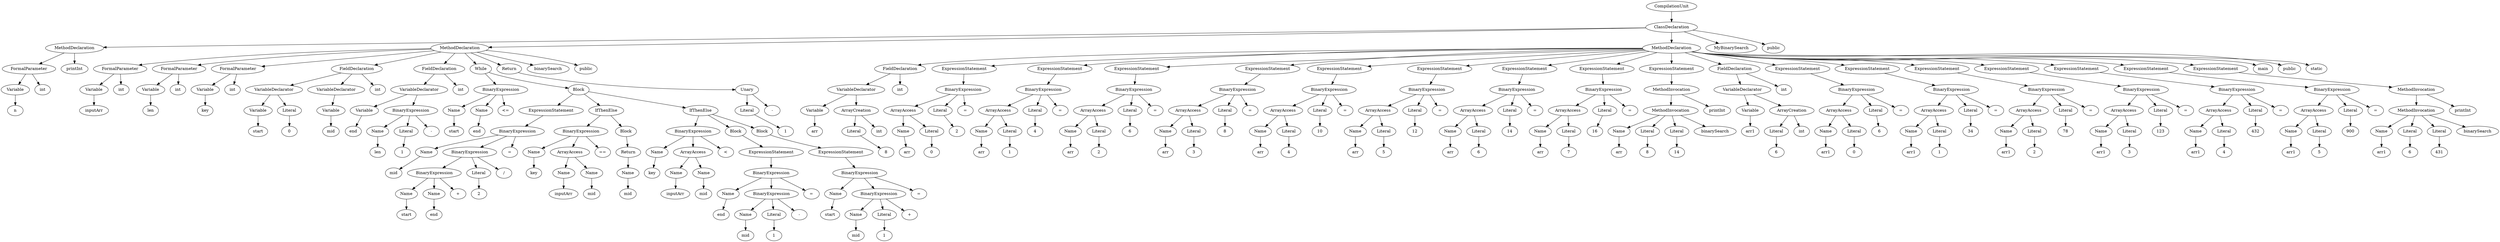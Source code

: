 digraph G {
	graph [bb="0,0,7456.1,828"];
	node [label="\N"];
	1	 [height=0.5,
		label=Variable,
		pos="40.946,522",
		width=1.1374];
	2	 [height=0.5,
		label=n,
		pos="40.946,450",
		width=0.75];
	1 -> 2	 [pos="e,40.946,468.41 40.946,503.83 40.946,496.13 40.946,486.97 40.946,478.42"];
	3	 [height=0.5,
		label=FormalParameter,
		pos="88.946,594",
		width=2.022];
	3 -> 1	 [pos="e,52.509,539.34 77.081,576.2 71.401,567.68 64.49,557.31 58.239,547.94"];
	4	 [height=0.5,
		label=int,
		pos="126.95,522",
		width=0.75];
	3 -> 4	 [pos="e,117.75,539.42 98.535,575.83 102.91,567.55 108.17,557.57 112.97,548.47"];
	5	 [height=0.5,
		label=MethodDeclaration,
		pos="216.95,666",
		width=2.2026];
	5 -> 3	 [pos="e,118.47,610.61 187.26,649.3 169.41,639.26 146.5,626.37 127.29,615.57"];
	6	 [height=0.5,
		label=printInt,
		pos="216.95,594",
		width=1.0291];
	5 -> 6	 [pos="e,216.95,612.41 216.95,647.83 216.95,640.13 216.95,630.97 216.95,622.42"];
	7	 [height=0.5,
		label=Variable,
		pos="254.95,522",
		width=1.1374];
	8	 [height=0.5,
		label=inputArr,
		pos="254.95,450",
		width=1.1374];
	7 -> 8	 [pos="e,254.95,468.41 254.95,503.83 254.95,496.13 254.95,486.97 254.95,478.42"];
	9	 [height=0.5,
		label=FormalParameter,
		pos="344.95,594",
		width=2.022];
	9 -> 7	 [pos="e,274.69,537.8 323.16,576.57 311.04,566.88 295.83,554.7 282.84,544.32"];
	10	 [height=0.5,
		label=int,
		pos="340.95,522",
		width=0.75];
	9 -> 10	 [pos="e,341.97,540.41 343.94,575.83 343.51,568.13 343,558.97 342.53,550.42"];
	11	 [height=0.5,
		label=Variable,
		pos="426.95,522",
		width=1.1374];
	12	 [height=0.5,
		label=len,
		pos="426.95,450",
		width=0.75];
	11 -> 12	 [pos="e,426.95,468.41 426.95,503.83 426.95,496.13 426.95,486.97 426.95,478.42"];
	13	 [height=0.5,
		label=FormalParameter,
		pos="512.95,594",
		width=2.022];
	13 -> 11	 [pos="e,446.1,538.04 492.13,576.57 480.63,566.94 466.21,554.88 453.87,544.54"];
	14	 [height=0.5,
		label=int,
		pos="512.95,522",
		width=0.75];
	13 -> 14	 [pos="e,512.95,540.41 512.95,575.83 512.95,568.13 512.95,558.97 512.95,550.42"];
	15	 [height=0.5,
		label=Variable,
		pos="598.95,522",
		width=1.1374];
	16	 [height=0.5,
		label=key,
		pos="598.95,450",
		width=0.75];
	15 -> 16	 [pos="e,598.95,468.41 598.95,503.83 598.95,496.13 598.95,486.97 598.95,478.42"];
	17	 [height=0.5,
		label=FormalParameter,
		pos="684.95,594",
		width=2.022];
	17 -> 15	 [pos="e,618.1,538.04 664.13,576.57 652.63,566.94 638.21,554.88 625.87,544.54"];
	18	 [height=0.5,
		label=int,
		pos="684.95,522",
		width=0.75];
	17 -> 18	 [pos="e,684.95,540.41 684.95,575.83 684.95,568.13 684.95,558.97 684.95,550.42"];
	19	 [height=0.5,
		label=Variable,
		pos="727.95,450",
		width=1.1374];
	20	 [height=0.5,
		label=start,
		pos="727.95,378",
		width=0.75];
	19 -> 20	 [pos="e,727.95,396.41 727.95,431.83 727.95,424.13 727.95,414.97 727.95,406.42"];
	21	 [height=0.5,
		label=Literal,
		pos="820.95,450",
		width=0.95686];
	22	 [height=0.5,
		label=0,
		pos="820.95,378",
		width=0.75];
	21 -> 22	 [pos="e,820.95,396.41 820.95,431.83 820.95,424.13 820.95,414.97 820.95,406.42"];
	23	 [height=0.5,
		label=VariableDeclarator,
		pos="807.95,522",
		width=2.1665];
	23 -> 19	 [pos="e,746.13,466.36 788.17,504.2 777.82,494.89 765.02,483.36 753.88,473.34"];
	23 -> 21	 [pos="e,817.62,468.41 811.23,503.83 812.62,496.13 814.27,486.97 815.82,478.42"];
	24	 [height=0.5,
		label=Variable,
		pos="950.95,450",
		width=1.1374];
	25	 [height=0.5,
		label=mid,
		pos="948.95,378",
		width=0.75];
	24 -> 25	 [pos="e,949.46,396.41 950.44,431.83 950.23,424.13 949.97,414.97 949.74,406.42"];
	26	 [height=0.5,
		label=VariableDeclarator,
		pos="981.95,522",
		width=2.1665];
	26 -> 24	 [pos="e,958.66,467.91 974.12,503.83 970.65,495.75 966.48,486.08 962.64,477.17"];
	27	 [height=0.5,
		label=FieldDeclaration,
		pos="1025.9,594",
		width=1.9318];
	27 -> 23	 [pos="e,852.8,536.81 982.88,579.78 948.36,568.38 899.72,552.31 862.49,540.01"];
	27 -> 26	 [pos="e,992.85,539.84 1015.1,576.2 1010,567.89 1003.8,557.83 998.23,548.64"];
	28	 [height=0.5,
		label=int,
		pos="1104.9,522",
		width=0.75];
	27 -> 28	 [pos="e,1088.9,536.6 1045.1,576.57 1056,566.63 1069.7,554.09 1081.3,543.53"];
	29	 [height=0.5,
		label=Variable,
		pos="1064.9,450",
		width=1.1374];
	30	 [height=0.5,
		label=end,
		pos="1020.9,378",
		width=0.75];
	29 -> 30	 [pos="e,1031.2,394.77 1054.3,432.57 1049,423.87 1042.4,413.17 1036.6,403.55"];
	31	 [height=0.5,
		label=Name,
		pos="1097.9,378",
		width=0.9027];
	32	 [height=0.5,
		label=len,
		pos="1097.9,306",
		width=0.75];
	31 -> 32	 [pos="e,1097.9,324.41 1097.9,359.83 1097.9,352.13 1097.9,342.97 1097.9,334.42"];
	33	 [height=0.5,
		label=Literal,
		pos="1182.9,378",
		width=0.95686];
	34	 [height=0.5,
		label=1,
		pos="1175.9,306",
		width=0.75];
	33 -> 34	 [pos="e,1177.7,324.41 1181.2,359.83 1180.4,352.13 1179.5,342.97 1178.7,334.42"];
	35	 [height=0.5,
		label=BinaryExpression,
		pos="1203.9,450",
		width=2.0401];
	35 -> 31	 [pos="e,1118.6,392.04 1178.8,432.94 1163.3,422.41 1143.4,408.87 1127.2,397.86"];
	35 -> 33	 [pos="e,1188.2,395.91 1198.6,431.83 1196.3,423.93 1193.6,414.49 1191,405.74"];
	36	 [height=0.5,
		label="-",
		pos="1261.9,378",
		width=0.75];
	35 -> 36	 [pos="e,1249,394.12 1218.3,432.2 1225.6,423.09 1234.7,411.87 1242.6,402.01"];
	37	 [height=0.5,
		label=VariableDeclarator,
		pos="1227.9,522",
		width=2.1665];
	37 -> 29	 [pos="e,1094,462.82 1191.8,506.02 1165.5,494.43 1130.1,478.79 1103.4,466.98"];
	37 -> 35	 [pos="e,1210.1,468.41 1221.9,503.83 1219.3,496.05 1216.2,486.77 1213.3,478.13"];
	38	 [height=0.5,
		label=FieldDeclaration,
		pos="1287.9,594",
		width=1.9318];
	38 -> 37	 [pos="e,1242.8,539.84 1273.1,576.2 1266,567.63 1257.3,557.2 1249.4,547.78"];
	39	 [height=0.5,
		label=int,
		pos="1350.9,522",
		width=0.75];
	38 -> 39	 [pos="e,1337.3,537.64 1303.5,576.2 1311.7,566.87 1321.8,555.32 1330.6,545.29"];
	40	 [height=0.5,
		label=Name,
		pos="1331.9,450",
		width=0.9027];
	41	 [height=0.5,
		label=start,
		pos="1333.9,378",
		width=0.75];
	40 -> 41	 [pos="e,1333.4,396.41 1332.5,431.83 1332.7,424.13 1332.9,414.97 1333.2,406.42"];
	42	 [height=0.5,
		label=Name,
		pos="1414.9,450",
		width=0.9027];
	43	 [height=0.5,
		label=end,
		pos="1405.9,378",
		width=0.75];
	42 -> 43	 [pos="e,1408.2,396.41 1412.7,431.83 1411.7,424.13 1410.6,414.97 1409.5,406.42"];
	44	 [height=0.5,
		label=BinaryExpression,
		pos="1468.9,522",
		width=2.0401];
	44 -> 40	 [pos="e,1355.7,462.46 1437.9,505.66 1416,494.19 1386.9,478.88 1364.7,467.21"];
	44 -> 42	 [pos="e,1427.8,467.1 1455.6,504.2 1449,495.44 1441,484.73 1433.8,475.15"];
	45	 [height=0.5,
		label="<=",
		pos="1491.9,450",
		width=0.75];
	44 -> 45	 [pos="e,1486.2,467.91 1474.8,503.83 1477.3,495.84 1480.4,486.28 1483.2,477.45"];
	46	 [height=0.5,
		label=Name,
		pos="1252.9,306",
		width=0.9027];
	47	 [height=0.5,
		label=mid,
		pos="1154.9,234",
		width=0.75];
	46 -> 47	 [pos="e,1173.1,247.33 1233.1,291.43 1218.2,280.44 1197.5,265.27 1181.2,253.28"];
	48	 [height=0.5,
		label=Name,
		pos="1178.9,162",
		width=0.9027];
	49	 [height=0.5,
		label=start,
		pos="1178.9,90",
		width=0.75];
	48 -> 49	 [pos="e,1178.9,108.41 1178.9,143.83 1178.9,136.13 1178.9,126.97 1178.9,118.42"];
	50	 [height=0.5,
		label=Name,
		pos="1261.9,162",
		width=0.9027];
	51	 [height=0.5,
		label=end,
		pos="1261.9,90",
		width=0.75];
	50 -> 51	 [pos="e,1261.9,108.41 1261.9,143.83 1261.9,136.13 1261.9,126.97 1261.9,118.42"];
	52	 [height=0.5,
		label=BinaryExpression,
		pos="1272.9,234",
		width=2.0401];
	52 -> 48	 [pos="e,1198,176.6 1250.2,216.57 1237,206.44 1220.2,193.6 1206.3,182.93"];
	52 -> 50	 [pos="e,1264.8,180.41 1270.2,215.83 1269,208.13 1267.6,198.97 1266.3,190.42"];
	53	 [height=0.5,
		label="+",
		pos="1338.9,162",
		width=0.75];
	52 -> 53	 [pos="e,1324.6,177.64 1289.3,216.2 1297.8,206.87 1308.4,195.32 1317.6,185.29"];
	54	 [height=0.5,
		label=Literal,
		pos="1398.9,234",
		width=0.95686];
	55	 [height=0.5,
		label=2,
		pos="1410.9,162",
		width=0.75];
	54 -> 55	 [pos="e,1408,179.91 1402,215.83 1403.3,208.01 1404.8,198.69 1406.3,190.02"];
	56	 [height=0.5,
		label=BinaryExpression,
		pos="1376.9,306",
		width=2.0401];
	56 -> 52	 [pos="e,1297.8,251.19 1352.3,288.94 1338.5,279.41 1321.2,267.41 1306.3,257.06"];
	56 -> 54	 [pos="e,1393.5,251.91 1382.5,287.83 1384.9,279.93 1387.8,270.49 1390.5,261.74"];
	57	 [height=0.5,
		label="/",
		pos="1477.9,234",
		width=0.75];
	56 -> 57	 [pos="e,1459.2,247.34 1400.9,288.94 1415.9,278.2 1435.4,264.32 1451,253.2"];
	58	 [height=0.5,
		label=BinaryExpression,
		pos="1523.9,378",
		width=2.0401];
	58 -> 46	 [pos="e,1278,317.57 1469.9,365.78 1407.6,351.59 1311.5,329.45 1294.9,324 1292.5,323.2 1290,322.31 1287.5,321.37"];
	58 -> 56	 [pos="e,1409.8,322.1 1491,361.84 1469.7,351.42 1441.8,337.77 1419,326.58"];
	59	 [height=0.5,
		label="=",
		pos="1494.9,306",
		width=0.75];
	58 -> 59	 [pos="e,1502,323.42 1516.6,359.83 1513.3,351.63 1509.4,341.78 1505.7,332.76"];
	60	 [height=0.5,
		label=ExpressionStatement,
		pos="1621.9,450",
		width=2.3651];
	60 -> 58	 [pos="e,1547.5,395.27 1598.2,432.57 1585.5,423.2 1569.6,411.51 1555.7,401.36"];
	61	 [height=0.5,
		label=Name,
		pos="1571.9,306",
		width=0.9027];
	62	 [height=0.5,
		label=key,
		pos="1571.9,234",
		width=0.75];
	61 -> 62	 [pos="e,1571.9,252.41 1571.9,287.83 1571.9,280.13 1571.9,270.97 1571.9,262.42"];
	63	 [height=0.5,
		label=Name,
		pos="1663.9,234",
		width=0.9027];
	64	 [height=0.5,
		label=inputArr,
		pos="1662.9,162",
		width=1.1374];
	63 -> 64	 [pos="e,1663.2,180.41 1663.7,215.83 1663.6,208.13 1663.5,198.97 1663.3,190.42"];
	65	 [height=0.5,
		label=Name,
		pos="1747.9,234",
		width=0.9027];
	66	 [height=0.5,
		label=mid,
		pos="1748.9,162",
		width=0.75];
	65 -> 66	 [pos="e,1748.7,180.41 1748.2,215.83 1748.3,208.13 1748.4,198.97 1748.6,190.42"];
	67	 [height=0.5,
		label=ArrayAccess,
		pos="1677.9,306",
		width=1.5526];
	67 -> 63	 [pos="e,1667.4,251.91 1674.4,287.83 1672.9,279.93 1671,270.49 1669.3,261.74"];
	67 -> 65	 [pos="e,1732.1,250.28 1694.9,288.57 1703.9,279.28 1715.2,267.73 1725,257.64"];
	68	 [height=0.5,
		label=BinaryExpression,
		pos="1700.9,378",
		width=2.0401];
	68 -> 61	 [pos="e,1595,318.85 1671.4,361.48 1651.2,350.25 1624.6,335.39 1604,323.88"];
	68 -> 67	 [pos="e,1683.7,323.91 1695.1,359.83 1692.6,351.84 1689.5,342.28 1686.7,333.45"];
	69	 [height=0.5,
		label="==",
		pos="1778.9,306",
		width=0.75];
	68 -> 69	 [pos="e,1763.1,320.6 1719.8,360.57 1730.6,350.63 1744.2,338.09 1755.6,327.53"];
	70	 [height=0.5,
		label=Name,
		pos="1849.9,234",
		width=0.9027];
	71	 [height=0.5,
		label=mid,
		pos="1849.9,162",
		width=0.75];
	70 -> 71	 [pos="e,1849.9,180.41 1849.9,215.83 1849.9,208.13 1849.9,198.97 1849.9,190.42"];
	72	 [height=0.5,
		label=Return,
		pos="1857.9,306",
		width=0.95686];
	72 -> 70	 [pos="e,1852,252.41 1855.9,287.83 1855.1,280.13 1854.1,270.97 1853.1,262.42"];
	73	 [height=0.5,
		label=Block,
		pos="1846.9,378",
		width=0.88464];
	73 -> 72	 [pos="e,1855.1,324.41 1849.7,359.83 1850.9,352.13 1852.3,342.97 1853.6,334.42"];
	74	 [height=0.5,
		label=IfThenElse,
		pos="1774.9,450",
		width=1.3902];
	74 -> 68	 [pos="e,1719.1,395.69 1757.4,432.94 1748.1,423.9 1736.6,412.64 1726.3,402.67"];
	74 -> 73	 [pos="e,1831,393.95 1792,432.94 1801.5,423.43 1813.5,411.47 1823.8,401.13"];
	75	 [height=0.5,
		label=Name,
		pos="1942.9,306",
		width=0.9027];
	76	 [height=0.5,
		label=key,
		pos="1926.9,234",
		width=0.75];
	75 -> 76	 [pos="e,1930.9,251.91 1938.9,287.83 1937.2,279.93 1935.1,270.49 1933.1,261.74"];
	77	 [height=0.5,
		label=Name,
		pos="2003.9,234",
		width=0.9027];
	78	 [height=0.5,
		label=inputArr,
		pos="1998.9,162",
		width=1.1374];
	77 -> 78	 [pos="e,2000.2,180.41 2002.7,215.83 2002.1,208.13 2001.5,198.97 2000.9,190.42"];
	79	 [height=0.5,
		label=Name,
		pos="2086.9,234",
		width=0.9027];
	80	 [height=0.5,
		label=mid,
		pos="2084.9,162",
		width=0.75];
	79 -> 80	 [pos="e,2085.5,180.41 2086.4,215.83 2086.2,208.13 2086,198.97 2085.7,190.42"];
	81	 [height=0.5,
		label=ArrayAccess,
		pos="2048.9,306",
		width=1.5526];
	81 -> 77	 [pos="e,2014.6,251.1 2037.8,288.2 2032.5,279.62 2025.9,269.16 2020,259.73"];
	81 -> 79	 [pos="e,2077.8,251.34 2058.3,288.2 2062.8,279.77 2068.2,269.53 2073.1,260.23"];
	82	 [height=0.5,
		label=BinaryExpression,
		pos="2048.9,378",
		width=2.0401];
	82 -> 75	 [pos="e,1963.6,320.04 2023.8,360.94 2008.3,350.41 1988.4,336.87 1972.2,325.86"];
	82 -> 81	 [pos="e,2048.9,324.41 2048.9,359.83 2048.9,352.13 2048.9,342.97 2048.9,334.42"];
	83	 [height=0.5,
		label="<",
		pos="2149.9,306",
		width=0.75];
	82 -> 83	 [pos="e,2131.2,319.34 2072.9,360.94 2087.9,350.2 2107.4,336.32 2123,325.2"];
	84	 [height=0.5,
		label=Name,
		pos="2161.9,162",
		width=0.9027];
	85	 [height=0.5,
		label=end,
		pos="2126.9,90",
		width=0.75];
	84 -> 85	 [pos="e,2135.3,107.27 2153.5,144.57 2149.3,136.08 2144.3,125.69 2139.7,116.27"];
	86	 [height=0.5,
		label=Name,
		pos="2203.9,90",
		width=0.9027];
	87	 [height=0.5,
		label=mid,
		pos="2203.9,18",
		width=0.75];
	86 -> 87	 [pos="e,2203.9,36.413 2203.9,71.831 2203.9,64.131 2203.9,54.974 2203.9,46.417"];
	88	 [height=0.5,
		label=Literal,
		pos="2288.9,90",
		width=0.95686];
	89	 [height=0.5,
		label=1,
		pos="2288.9,18",
		width=0.75];
	88 -> 89	 [pos="e,2288.9,36.413 2288.9,71.831 2288.9,64.131 2288.9,54.974 2288.9,46.417"];
	90	 [height=0.5,
		label=BinaryExpression,
		pos="2285.9,162",
		width=2.0401];
	90 -> 86	 [pos="e,2221.4,105.31 2266.1,144.57 2255,134.83 2241.1,122.6 2229.2,112.18"];
	90 -> 88	 [pos="e,2288.2,108.41 2286.7,143.83 2287,136.13 2287.4,126.97 2287.8,118.42"];
	91	 [height=0.5,
		label="-",
		pos="2367.9,90",
		width=0.75];
	90 -> 91	 [pos="e,2351.6,104.36 2305.8,144.57 2317.3,134.47 2331.9,121.67 2344,111.01"];
	92	 [height=0.5,
		label=BinaryExpression,
		pos="2283.9,234",
		width=2.0401];
	92 -> 84	 [pos="e,2184.4,175.25 2255.7,217.3 2236.9,206.26 2212.4,191.77 2193.1,180.39"];
	92 -> 90	 [pos="e,2285.4,180.41 2284.5,215.83 2284.7,208.13 2284.9,198.97 2285.2,190.42"];
	93	 [height=0.5,
		label="=",
		pos="2403.9,162",
		width=0.75];
	92 -> 93	 [pos="e,2383.8,174.11 2311.8,217.3 2330.8,205.9 2355.9,190.82 2375.1,179.29"];
	94	 [height=0.5,
		label=ExpressionStatement,
		pos="2279.9,306",
		width=2.3651];
	94 -> 92	 [pos="e,2282.9,252.41 2281,287.83 2281.4,280.13 2281.9,270.97 2282.4,262.42"];
	95	 [height=0.5,
		label=Block,
		pos="2171.9,378",
		width=0.88464];
	95 -> 94	 [pos="e,2253.8,323.41 2192.8,364.12 2207.6,354.23 2227.9,340.72 2245.1,329.21"];
	96	 [height=0.5,
		label=Name,
		pos="2480.9,162",
		width=0.9027];
	97	 [height=0.5,
		label=start,
		pos="2461.9,90",
		width=0.75];
	96 -> 97	 [pos="e,2466.7,107.91 2476.2,143.83 2474.1,135.93 2471.6,126.49 2469.3,117.74"];
	98	 [height=0.5,
		label=Name,
		pos="2538.9,90",
		width=0.9027];
	99	 [height=0.5,
		label=mid,
		pos="2538.9,18",
		width=0.75];
	98 -> 99	 [pos="e,2538.9,36.413 2538.9,71.831 2538.9,64.131 2538.9,54.974 2538.9,46.417"];
	100	 [height=0.5,
		label=Literal,
		pos="2623.9,90",
		width=0.95686];
	101	 [height=0.5,
		label=1,
		pos="2623.9,18",
		width=0.75];
	100 -> 101	 [pos="e,2623.9,36.413 2623.9,71.831 2623.9,64.131 2623.9,54.974 2623.9,46.417"];
	102	 [height=0.5,
		label=BinaryExpression,
		pos="2604.9,162",
		width=2.0401];
	102 -> 98	 [pos="e,2553.7,106.12 2588.6,144.2 2580.2,135 2569.8,123.65 2560.7,113.71"];
	102 -> 100	 [pos="e,2619.2,107.91 2609.7,143.83 2611.8,135.93 2614.3,126.49 2616.6,117.74"];
	103	 [height=0.5,
		label="+",
		pos="2702.9,90",
		width=0.75];
	102 -> 103	 [pos="e,2684.7,103.44 2628.7,144.57 2643.1,133.99 2661.5,120.47 2676.4,109.54"];
	104	 [height=0.5,
		label=BinaryExpression,
		pos="2542.9,234",
		width=2.0401];
	104 -> 96	 [pos="e,2495.2,178.61 2527.6,216.2 2519.9,207.22 2510.4,196.19 2502,186.43"];
	104 -> 102	 [pos="e,2589.6,179.84 2558.3,216.2 2565.7,207.55 2574.8,196.99 2583,187.5"];
	105	 [height=0.5,
		label="=",
		pos="2722.9,162",
		width=0.75];
	104 -> 105	 [pos="e,2701.4,173.22 2585.6,219.32 2614.5,209.06 2653.4,194.62 2686.9,180 2688.7,179.22 2690.5,178.41 2692.4,177.56"];
	106	 [height=0.5,
		label=ExpressionStatement,
		pos="2467.9,306",
		width=2.3651];
	106 -> 104	 [pos="e,2524.6,251.59 2486.5,288.2 2495.7,279.31 2507.1,268.4 2517.2,258.71"];
	107	 [height=0.5,
		label=Block,
		pos="2253.9,378",
		width=0.88464];
	107 -> 106	 [pos="e,2416.3,320.47 2278.9,366.51 2284.2,364.24 2289.7,361.96 2294.9,360 2331.6,346.3 2373.4,333.18 2406.7,323.3"];
	108	 [height=0.5,
		label=IfThenElse,
		pos="2075.9,450",
		width=1.3902];
	108 -> 82	 [pos="e,2055.9,396.41 2069.1,431.83 2066.2,423.96 2062.7,414.57 2059.4,405.85"];
	108 -> 95	 [pos="e,2152.5,392.56 2097.7,433.66 2111.5,423.33 2129.5,409.87 2144.2,398.78"];
	108 -> 107	 [pos="e,2228.9,389.19 2110.4,436.82 2138.2,426.11 2178.3,410.45 2212.9,396 2215.1,395.09 2217.4,394.15 2219.6,393.18"];
	109	 [height=0.5,
		label=Block,
		pos="1698.9,522",
		width=0.88464];
	109 -> 60	 [pos="e,1640.8,467.62 1682.2,506.38 1672.3,497.1 1659.5,485.14 1648.3,474.62"];
	109 -> 74	 [pos="e,1757.2,466.85 1715.4,506.38 1725.4,496.9 1738.4,484.62 1749.7,473.93"];
	109 -> 108	 [pos="e,2031.6,458.47 1729.2,516.23 1792.8,504.09 1941.2,475.74 2021.7,460.37"];
	110	 [height=0.5,
		label=While,
		pos="1407.9,594",
		width=0.9027];
	110 -> 44	 [pos="e,1453.9,539.79 1421.8,577.66 1429.3,568.76 1438.8,557.54 1447.3,547.51"];
	110 -> 109	 [pos="e,1668.2,526.72 1433,582.35 1438.5,580.04 1444.4,577.79 1449.9,576 1521.7,553.06 1608.3,536.74 1658.1,528.38"];
	111	 [height=0.5,
		label=Literal,
		pos="2220.9,450",
		width=0.95686];
	112	 [height=0.5,
		label=1,
		pos="2330.9,378",
		width=0.75];
	111 -> 112	 [pos="e,2311.5,390.75 2242.7,435.78 2260,424.45 2284.3,408.53 2303,396.27"];
	113	 [height=0.5,
		label=Unary,
		pos="2220.9,522",
		width=0.9027];
	113 -> 111	 [pos="e,2220.9,468.41 2220.9,503.83 2220.9,496.13 2220.9,486.97 2220.9,478.42"];
	114	 [height=0.5,
		label="-",
		pos="2299.9,450",
		width=0.75];
	113 -> 114	 [pos="e,2283.9,464.61 2238.1,506.38 2249.3,496.2 2264,482.78 2276.3,471.59"];
	115	 [height=0.5,
		label=Return,
		pos="1492.9,594",
		width=0.95686];
	115 -> 113	 [pos="e,2188.1,523.25 1519,581.79 1524.8,579.51 1531,577.41 1536.9,576 1659.7,546.81 2047.5,528.96 2177.8,523.66"];
	116	 [height=0.5,
		label=MethodDeclaration,
		pos="1347.9,666",
		width=2.2026];
	116 -> 9	 [pos="e,397.95,606.37 1268.5,665.26 1109,662.9 738.8,653.05 430.95,612 423.48,611 415.7,609.72 408,608.3"];
	116 -> 13	 [pos="e,567.5,606.05 1269.3,663.53 1133.1,658.54 844.53,644.78 602.95,612 594.66,610.88 585.99,609.46 577.44,607.91"];
	116 -> 17	 [pos="e,751.78,601.26 1276.4,658.23 1150.7,644.58 891.44,616.42 762,602.37"];
	116 -> 27	 [pos="e,1078.7,605.8 1291.1,653.29 1234.4,640.6 1147.4,621.15 1088.6,608.02"];
	116 -> 38	 [pos="e,1302.8,611.84 1333.1,648.2 1326,639.63 1317.3,629.2 1309.4,619.78"];
	116 -> 110	 [pos="e,1394.1,610.61 1362.8,648.2 1370.3,639.22 1379.5,628.19 1387.6,618.43"];
	116 -> 115	 [pos="e,1467.5,606.63 1381.2,649.48 1404.3,638.02 1434.9,622.8 1458.3,611.2"];
	117	 [height=0.5,
		label=binarySearch,
		pos="1602.9,594",
		width=1.5887];
	116 -> 117	 [pos="e,1560.1,606.1 1397.7,651.95 1441.6,639.54 1505.5,621.52 1550.3,608.88"];
	118	 [height=0.5,
		label=public,
		pos="1710.9,594",
		width=0.9027];
	116 -> 118	 [pos="e,1686,605.85 1420.8,658.76 1486.6,651.04 1585.6,636.49 1668.9,612 1671.4,611.28 1673.9,610.45 1676.4,609.55"];
	119	 [height=0.5,
		label=Variable,
		pos="2407.9,450",
		width=1.1374];
	120	 [height=0.5,
		label=arr,
		pos="2407.9,378",
		width=0.75];
	119 -> 120	 [pos="e,2407.9,396.41 2407.9,431.83 2407.9,424.13 2407.9,414.97 2407.9,406.42"];
	121	 [height=0.5,
		label=Literal,
		pos="2504.9,378",
		width=0.95686];
	122	 [height=0.5,
		label=8,
		pos="2597.9,306",
		width=0.75];
	121 -> 122	 [pos="e,2580.1,319.79 2524.7,362.73 2538.5,352 2557.2,337.55 2572.2,325.92"];
	123	 [height=0.5,
		label=ArrayCreation,
		pos="2528.9,450",
		width=1.7151];
	123 -> 121	 [pos="e,2510.9,395.91 2522.9,431.83 2520.2,423.84 2517,414.28 2514.1,405.45"];
	124	 [height=0.5,
		label=int,
		pos="2583.9,378",
		width=0.75];
	123 -> 124	 [pos="e,2571.6,394.12 2542.5,432.2 2549.4,423.18 2557.9,412.1 2565.4,402.31"];
	125	 [height=0.5,
		label=VariableDeclarator,
		pos="2528.9,522",
		width=2.1665];
	125 -> 119	 [pos="e,2432.5,464.58 2500.6,505.12 2482.8,494.55 2459.8,480.87 2441.2,469.79"];
	125 -> 123	 [pos="e,2528.9,468.41 2528.9,503.83 2528.9,496.13 2528.9,486.97 2528.9,478.42"];
	126	 [height=0.5,
		label=FieldDeclaration,
		pos="2680.9,594",
		width=1.9318];
	126 -> 125	 [pos="e,2563.3,538.26 2647.6,578.2 2625.5,567.75 2596.4,553.94 2572.5,542.62"];
	127	 [height=0.5,
		label=int,
		pos="2680.9,522",
		width=0.75];
	126 -> 127	 [pos="e,2680.9,540.41 2680.9,575.83 2680.9,568.13 2680.9,558.97 2680.9,550.42"];
	128	 [height=0.5,
		label=Name,
		pos="2660.9,378",
		width=0.9027];
	129	 [height=0.5,
		label=arr,
		pos="2669.9,306",
		width=0.75];
	128 -> 129	 [pos="e,2667.6,324.41 2663.2,359.83 2664.2,352.13 2665.3,342.97 2666.4,334.42"];
	130	 [height=0.5,
		label=Literal,
		pos="2745.9,378",
		width=0.95686];
	131	 [height=0.5,
		label=0,
		pos="2745.9,306",
		width=0.75];
	130 -> 131	 [pos="e,2745.9,324.41 2745.9,359.83 2745.9,352.13 2745.9,342.97 2745.9,334.42"];
	132	 [height=0.5,
		label=ArrayAccess,
		pos="2664.9,450",
		width=1.5526];
	132 -> 128	 [pos="e,2662,396.41 2663.9,431.83 2663.5,424.13 2663,414.97 2662.5,406.42"];
	132 -> 130	 [pos="e,2728.3,393.71 2684.1,432.94 2695,423.27 2708.7,411.07 2720.5,400.61"];
	133	 [height=0.5,
		label=Literal,
		pos="2772.9,450",
		width=0.95686];
	134	 [height=0.5,
		label=2,
		pos="2824.9,378",
		width=0.75];
	133 -> 134	 [pos="e,2813.1,394.44 2785.3,432.94 2791.8,423.93 2799.9,412.72 2807.1,402.77"];
	135	 [height=0.5,
		label=BinaryExpression,
		pos="2838.9,522",
		width=2.0401];
	135 -> 132	 [pos="e,2699.4,464.25 2801.2,506.38 2774,495.12 2737.2,479.89 2708.7,468.1"];
	135 -> 133	 [pos="e,2788.2,466.61 2822.6,504.2 2814.3,495.13 2804.1,483.97 2795.1,474.14"];
	136	 [height=0.5,
		label="=",
		pos="2851.9,450",
		width=0.75];
	135 -> 136	 [pos="e,2848.7,467.91 2842.2,503.83 2843.6,496.01 2845.3,486.69 2846.9,478.02"];
	137	 [height=0.5,
		label=ExpressionStatement,
		pos="2860.9,594",
		width=2.3651];
	137 -> 135	 [pos="e,2844.6,540.41 2855.4,575.83 2853,568.05 2850.2,558.77 2847.5,550.13"];
	138	 [height=0.5,
		label=Name,
		pos="2901.9,378",
		width=0.9027];
	139	 [height=0.5,
		label=arr,
		pos="2901.9,306",
		width=0.75];
	138 -> 139	 [pos="e,2901.9,324.41 2901.9,359.83 2901.9,352.13 2901.9,342.97 2901.9,334.42"];
	140	 [height=0.5,
		label=Literal,
		pos="2986.9,378",
		width=0.95686];
	141	 [height=0.5,
		label=1,
		pos="2986.9,306",
		width=0.75];
	140 -> 141	 [pos="e,2986.9,324.41 2986.9,359.83 2986.9,352.13 2986.9,342.97 2986.9,334.42"];
	142	 [height=0.5,
		label=ArrayAccess,
		pos="2952.9,450",
		width=1.5526];
	142 -> 138	 [pos="e,2914.1,395.1 2940.3,432.2 2934.2,423.53 2926.7,412.95 2920,403.44"];
	142 -> 140	 [pos="e,2978.6,395.59 2961.4,432.2 2965.3,423.92 2970,413.89 2974.3,404.72"];
	143	 [height=0.5,
		label=Literal,
		pos="3060.9,450",
		width=0.95686];
	144	 [height=0.5,
		label=4,
		pos="3065.9,378",
		width=0.75];
	143 -> 144	 [pos="e,3064.7,396.41 3062.2,431.83 3062.7,424.13 3063.4,414.97 3064,406.42"];
	145	 [height=0.5,
		label=BinaryExpression,
		pos="3065.9,522",
		width=2.0401];
	145 -> 142	 [pos="e,2978.5,466.28 3039.5,505.12 3023.8,495.14 3003.8,482.39 2987,471.68"];
	145 -> 143	 [pos="e,3062.2,468.41 3064.7,503.83 3064.1,496.13 3063.5,486.97 3062.9,478.42"];
	146	 [height=0.5,
		label="=",
		pos="3139.9,450",
		width=0.75];
	145 -> 146	 [pos="e,3124.4,465.16 3084.2,504.2 3094.2,494.55 3106.5,482.53 3117.1,472.27"];
	147	 [height=0.5,
		label=ExpressionStatement,
		pos="3070.9,594",
		width=2.3651];
	147 -> 145	 [pos="e,3067.2,540.41 3069.7,575.83 3069.1,568.13 3068.5,558.97 3067.9,550.42"];
	148	 [height=0.5,
		label=Name,
		pos="3170.9,378",
		width=0.9027];
	149	 [height=0.5,
		label=arr,
		pos="3170.9,306",
		width=0.75];
	148 -> 149	 [pos="e,3170.9,324.41 3170.9,359.83 3170.9,352.13 3170.9,342.97 3170.9,334.42"];
	150	 [height=0.5,
		label=Literal,
		pos="3255.9,378",
		width=0.95686];
	151	 [height=0.5,
		label=2,
		pos="3255.9,306",
		width=0.75];
	150 -> 151	 [pos="e,3255.9,324.41 3255.9,359.83 3255.9,352.13 3255.9,342.97 3255.9,334.42"];
	152	 [height=0.5,
		label=ArrayAccess,
		pos="3240.9,450",
		width=1.5526];
	152 -> 148	 [pos="e,3186.8,394.28 3224,432.57 3215,423.28 3203.7,411.73 3193.9,401.64"];
	152 -> 150	 [pos="e,3252.2,395.91 3244.7,431.83 3246.4,423.93 3248.3,414.49 3250.2,405.74"];
	153	 [height=0.5,
		label=Literal,
		pos="3348.9,450",
		width=0.95686];
	154	 [height=0.5,
		label=6,
		pos="3348.9,378",
		width=0.75];
	153 -> 154	 [pos="e,3348.9,396.41 3348.9,431.83 3348.9,424.13 3348.9,414.97 3348.9,406.42"];
	155	 [height=0.5,
		label=BinaryExpression,
		pos="3388.9,522",
		width=2.0401];
	155 -> 152	 [pos="e,3272,465.12 3355.7,505.84 3333.7,495.13 3304.7,481.01 3281.3,469.64"];
	155 -> 153	 [pos="e,3358.6,467.42 3378.9,503.83 3374.2,495.46 3368.6,485.36 3363.5,476.19"];
	156	 [height=0.5,
		label="=",
		pos="3427.9,450",
		width=0.75];
	155 -> 156	 [pos="e,3418.5,467.42 3398.8,503.83 3403.3,495.55 3408.7,485.57 3413.6,476.47"];
	157	 [height=0.5,
		label=ExpressionStatement,
		pos="3558.9,594",
		width=2.3651];
	157 -> 155	 [pos="e,3425.8,537.61 3520.8,577.84 3495.5,567.13 3462.2,553.02 3435.4,541.66"];
	158	 [height=0.5,
		label=Name,
		pos="3457.9,378",
		width=0.9027];
	159	 [height=0.5,
		label=arr,
		pos="3457.9,306",
		width=0.75];
	158 -> 159	 [pos="e,3457.9,324.41 3457.9,359.83 3457.9,352.13 3457.9,342.97 3457.9,334.42"];
	160	 [height=0.5,
		label=Literal,
		pos="3542.9,378",
		width=0.95686];
	161	 [height=0.5,
		label=3,
		pos="3542.9,306",
		width=0.75];
	160 -> 161	 [pos="e,3542.9,324.41 3542.9,359.83 3542.9,352.13 3542.9,342.97 3542.9,334.42"];
	162	 [height=0.5,
		label=ArrayAccess,
		pos="3528.9,450",
		width=1.5526];
	162 -> 158	 [pos="e,3474,394.28 3511.8,432.57 3502.6,423.28 3491.2,411.73 3481.3,401.64"];
	162 -> 160	 [pos="e,3539.5,395.91 3532.5,431.83 3534,423.93 3535.9,414.49 3537.6,405.74"];
	163	 [height=0.5,
		label=Literal,
		pos="3636.9,450",
		width=0.95686];
	164	 [height=0.5,
		label=8,
		pos="3636.9,378",
		width=0.75];
	163 -> 164	 [pos="e,3636.9,396.41 3636.9,431.83 3636.9,424.13 3636.9,414.97 3636.9,406.42"];
	165	 [height=0.5,
		label=BinaryExpression,
		pos="3675.9,522",
		width=2.0401];
	165 -> 162	 [pos="e,3559.8,465.12 3643,505.84 3621.1,495.13 3592.2,481.01 3569.1,469.64"];
	165 -> 163	 [pos="e,3646.4,467.42 3666.1,503.83 3661.6,495.55 3656.2,485.57 3651.3,476.47"];
	166	 [height=0.5,
		label="=",
		pos="3715.9,450",
		width=0.75];
	165 -> 166	 [pos="e,3706.5,466.93 3686,503.83 3690.8,495.33 3696.5,485.06 3701.6,475.78"];
	167	 [height=0.5,
		label=ExpressionStatement,
		pos="3896.9,594",
		width=2.3651];
	167 -> 165	 [pos="e,3720.2,536.42 3850.3,578.82 3815.1,567.34 3766.7,551.57 3729.8,539.55"];
	168	 [height=0.5,
		label=Name,
		pos="3745.9,378",
		width=0.9027];
	169	 [height=0.5,
		label=arr,
		pos="3745.9,306",
		width=0.75];
	168 -> 169	 [pos="e,3745.9,324.41 3745.9,359.83 3745.9,352.13 3745.9,342.97 3745.9,334.42"];
	170	 [height=0.5,
		label=Literal,
		pos="3830.9,378",
		width=0.95686];
	171	 [height=0.5,
		label=4,
		pos="3830.9,306",
		width=0.75];
	170 -> 171	 [pos="e,3830.9,324.41 3830.9,359.83 3830.9,352.13 3830.9,342.97 3830.9,334.42"];
	172	 [height=0.5,
		label=ArrayAccess,
		pos="3816.9,450",
		width=1.5526];
	172 -> 168	 [pos="e,3762,394.28 3799.8,432.57 3790.6,423.28 3779.2,411.73 3769.3,401.64"];
	172 -> 170	 [pos="e,3827.5,395.91 3820.5,431.83 3822,423.93 3823.9,414.49 3825.6,405.74"];
	173	 [height=0.5,
		label=Literal,
		pos="3924.9,450",
		width=0.95686];
	174	 [height=0.5,
		label=10,
		pos="3924.9,378",
		width=0.75];
	173 -> 174	 [pos="e,3924.9,396.41 3924.9,431.83 3924.9,424.13 3924.9,414.97 3924.9,406.42"];
	175	 [height=0.5,
		label=BinaryExpression,
		pos="3963.9,522",
		width=2.0401];
	175 -> 172	 [pos="e,3847.8,465.12 3931,505.84 3909.1,495.13 3880.2,481.01 3857.1,469.64"];
	175 -> 173	 [pos="e,3934.4,467.42 3954.1,503.83 3949.6,495.55 3944.2,485.57 3939.3,476.47"];
	176	 [height=0.5,
		label="=",
		pos="4003.9,450",
		width=0.75];
	175 -> 176	 [pos="e,3994.5,466.93 3974,503.83 3978.8,495.33 3984.5,485.06 3989.6,475.78"];
	177	 [height=0.5,
		label=ExpressionStatement,
		pos="4159.9,594",
		width=2.3651];
	177 -> 175	 [pos="e,4004.7,536.98 4117.4,578.38 4087.1,567.25 4046.3,552.24 4014.3,540.5"];
	178	 [height=0.5,
		label=Name,
		pos="4033.9,378",
		width=0.9027];
	179	 [height=0.5,
		label=arr,
		pos="4033.9,306",
		width=0.75];
	178 -> 179	 [pos="e,4033.9,324.41 4033.9,359.83 4033.9,352.13 4033.9,342.97 4033.9,334.42"];
	180	 [height=0.5,
		label=Literal,
		pos="4118.9,378",
		width=0.95686];
	181	 [height=0.5,
		label=5,
		pos="4118.9,306",
		width=0.75];
	180 -> 181	 [pos="e,4118.9,324.41 4118.9,359.83 4118.9,352.13 4118.9,342.97 4118.9,334.42"];
	182	 [height=0.5,
		label=ArrayAccess,
		pos="4104.9,450",
		width=1.5526];
	182 -> 178	 [pos="e,4050,394.28 4087.8,432.57 4078.6,423.28 4067.2,411.73 4057.3,401.64"];
	182 -> 180	 [pos="e,4115.5,395.91 4108.5,431.83 4110,423.93 4111.9,414.49 4113.6,405.74"];
	183	 [height=0.5,
		label=Literal,
		pos="4212.9,450",
		width=0.95686];
	184	 [height=0.5,
		label=12,
		pos="4212.9,378",
		width=0.75];
	183 -> 184	 [pos="e,4212.9,396.41 4212.9,431.83 4212.9,424.13 4212.9,414.97 4212.9,406.42"];
	185	 [height=0.5,
		label=BinaryExpression,
		pos="4251.9,522",
		width=2.0401];
	185 -> 182	 [pos="e,4135.8,465.12 4219,505.84 4197.1,495.13 4168.2,481.01 4145.1,469.64"];
	185 -> 183	 [pos="e,4222.4,467.42 4242.1,503.83 4237.6,495.55 4232.2,485.57 4227.3,476.47"];
	186	 [height=0.5,
		label="=",
		pos="4291.9,450",
		width=0.75];
	185 -> 186	 [pos="e,4282.5,466.93 4262,503.83 4266.8,495.33 4272.5,485.06 4277.6,475.78"];
	187	 [height=0.5,
		label=ExpressionStatement,
		pos="4384.9,594",
		width=2.3651];
	187 -> 185	 [pos="e,4282.5,538.53 4353.8,577.12 4335.1,567.03 4311.3,554.11 4291.3,543.32"];
	188	 [height=0.5,
		label=Name,
		pos="4322.9,378",
		width=0.9027];
	189	 [height=0.5,
		label=arr,
		pos="4322.9,306",
		width=0.75];
	188 -> 189	 [pos="e,4322.9,324.41 4322.9,359.83 4322.9,352.13 4322.9,342.97 4322.9,334.42"];
	190	 [height=0.5,
		label=Literal,
		pos="4407.9,378",
		width=0.95686];
	191	 [height=0.5,
		label=6,
		pos="4407.9,306",
		width=0.75];
	190 -> 191	 [pos="e,4407.9,324.41 4407.9,359.83 4407.9,352.13 4407.9,342.97 4407.9,334.42"];
	192	 [height=0.5,
		label=ArrayAccess,
		pos="4392.9,450",
		width=1.5526];
	192 -> 188	 [pos="e,4338.8,394.28 4376,432.57 4367,423.28 4355.7,411.73 4345.9,401.64"];
	192 -> 190	 [pos="e,4404.2,395.91 4396.7,431.83 4398.4,423.93 4400.3,414.49 4402.2,405.74"];
	193	 [height=0.5,
		label=Literal,
		pos="4500.9,450",
		width=0.95686];
	194	 [height=0.5,
		label=14,
		pos="4500.9,378",
		width=0.75];
	193 -> 194	 [pos="e,4500.9,396.41 4500.9,431.83 4500.9,424.13 4500.9,414.97 4500.9,406.42"];
	195	 [height=0.5,
		label=BinaryExpression,
		pos="4539.9,522",
		width=2.0401];
	195 -> 192	 [pos="e,4423.8,465.12 4507,505.84 4485.1,495.13 4456.2,481.01 4433.1,469.64"];
	195 -> 193	 [pos="e,4510.4,467.42 4530.1,503.83 4525.6,495.55 4520.2,485.57 4515.3,476.47"];
	196	 [height=0.5,
		label="=",
		pos="4579.9,450",
		width=0.75];
	195 -> 196	 [pos="e,4570.5,466.93 4550,503.83 4554.8,495.33 4560.5,485.06 4565.6,475.78"];
	197	 [height=0.5,
		label=ExpressionStatement,
		pos="4591.9,594",
		width=2.3651];
	197 -> 195	 [pos="e,4552.8,539.84 4579.1,576.2 4573,567.72 4565.5,557.41 4558.8,548.07"];
	198	 [height=0.5,
		label=Name,
		pos="4595.9,378",
		width=0.9027];
	199	 [height=0.5,
		label=arr,
		pos="4595.9,306",
		width=0.75];
	198 -> 199	 [pos="e,4595.9,324.41 4595.9,359.83 4595.9,352.13 4595.9,342.97 4595.9,334.42"];
	200	 [height=0.5,
		label=Literal,
		pos="4680.9,378",
		width=0.95686];
	201	 [height=0.5,
		label=7,
		pos="4680.9,306",
		width=0.75];
	200 -> 201	 [pos="e,4680.9,324.41 4680.9,359.83 4680.9,352.13 4680.9,342.97 4680.9,334.42"];
	202	 [height=0.5,
		label=ArrayAccess,
		pos="4680.9,450",
		width=1.5526];
	202 -> 198	 [pos="e,4613.9,393.23 4660.8,432.94 4649.1,423.04 4634.3,410.48 4621.8,399.87"];
	202 -> 200	 [pos="e,4680.9,396.41 4680.9,431.83 4680.9,424.13 4680.9,414.97 4680.9,406.42"];
	203	 [height=0.5,
		label=Literal,
		pos="4788.9,450",
		width=0.95686];
	204	 [height=0.5,
		label=16,
		pos="4759.9,378",
		width=0.75];
	203 -> 204	 [pos="e,4767,395.59 4781.8,432.2 4778.5,424.01 4774.5,414.1 4770.8,405.01"];
	205	 [height=0.5,
		label=BinaryExpression,
		pos="4788.9,522",
		width=2.0401];
	205 -> 202	 [pos="e,4705.6,466.44 4763.4,504.94 4748.6,495.11 4729.9,482.66 4714.1,472.09"];
	205 -> 203	 [pos="e,4788.9,468.41 4788.9,503.83 4788.9,496.13 4788.9,486.97 4788.9,478.42"];
	206	 [height=0.5,
		label="=",
		pos="4867.9,450",
		width=0.75];
	205 -> 206	 [pos="e,4851.9,464.6 4808.1,504.57 4819,494.63 4832.7,482.09 4844.3,471.53"];
	207	 [height=0.5,
		label=ExpressionStatement,
		pos="4788.9,594",
		width=2.3651];
	207 -> 205	 [pos="e,4788.9,540.41 4788.9,575.83 4788.9,568.13 4788.9,558.97 4788.9,550.42"];
	208	 [height=0.5,
		label=Name,
		pos="4836.9,378",
		width=0.9027];
	209	 [height=0.5,
		label=arr,
		pos="4836.9,306",
		width=0.75];
	208 -> 209	 [pos="e,4836.9,324.41 4836.9,359.83 4836.9,352.13 4836.9,342.97 4836.9,334.42"];
	210	 [height=0.5,
		label=Literal,
		pos="4921.9,378",
		width=0.95686];
	211	 [height=0.5,
		label=8,
		pos="4921.9,306",
		width=0.75];
	210 -> 211	 [pos="e,4921.9,324.41 4921.9,359.83 4921.9,352.13 4921.9,342.97 4921.9,334.42"];
	212	 [height=0.5,
		label=Literal,
		pos="5008.9,378",
		width=0.95686];
	213	 [height=0.5,
		label=14,
		pos="5008.9,306",
		width=0.75];
	212 -> 213	 [pos="e,5008.9,324.41 5008.9,359.83 5008.9,352.13 5008.9,342.97 5008.9,334.42"];
	214	 [height=0.5,
		label=MethodInvocation,
		pos="4988.9,450",
		width=2.1123];
	214 -> 208	 [pos="e,4862,389.85 4954.8,433.84 4929.8,422 4896.1,406 4871.1,394.16"];
	214 -> 210	 [pos="e,4937.4,394.61 4972.4,432.2 4963.9,423.13 4953.6,411.97 4944.4,402.14"];
	214 -> 212	 [pos="e,5004,395.91 4994,431.83 4996.2,423.93 4998.8,414.49 5001.2,405.74"];
	215	 [height=0.5,
		label=binarySearch,
		pos="5118.9,378",
		width=1.5887];
	214 -> 215	 [pos="e,5090.3,393.87 5019.1,433.3 5037.7,423 5061.7,409.7 5081.5,398.73"];
	216	 [height=0.5,
		label=MethodInvocation,
		pos="4988.9,522",
		width=2.1123];
	216 -> 214	 [pos="e,4988.9,468.41 4988.9,503.83 4988.9,496.13 4988.9,486.97 4988.9,478.42"];
	217	 [height=0.5,
		label=printInt,
		pos="5119.9,450",
		width=1.0291];
	216 -> 217	 [pos="e,5095,463.71 5019.3,505.3 5039.3,494.3 5065.6,479.89 5086.2,468.53"];
	218	 [height=0.5,
		label=ExpressionStatement,
		pos="4976.9,594",
		width=2.3651];
	218 -> 216	 [pos="e,4985.9,540.41 4980,575.83 4981.3,568.13 4982.8,558.97 4984.2,550.42"];
	219	 [height=0.5,
		label=Variable,
		pos="5215.9,450",
		width=1.1374];
	220	 [height=0.5,
		label=arr1,
		pos="5220.9,378",
		width=0.75];
	219 -> 220	 [pos="e,5219.7,396.41 5217.2,431.83 5217.7,424.13 5218.4,414.97 5219,406.42"];
	221	 [height=0.5,
		label=Literal,
		pos="5299.9,378",
		width=0.95686];
	222	 [height=0.5,
		label=6,
		pos="5299.9,306",
		width=0.75];
	221 -> 222	 [pos="e,5299.9,324.41 5299.9,359.83 5299.9,352.13 5299.9,342.97 5299.9,334.42"];
	223	 [height=0.5,
		label=ArrayCreation,
		pos="5336.9,450",
		width=1.7151];
	223 -> 221	 [pos="e,5308.9,395.42 5327.6,431.83 5323.4,423.55 5318.2,413.57 5313.6,404.47"];
	224	 [height=0.5,
		label=int,
		pos="5378.9,378",
		width=0.75];
	223 -> 224	 [pos="e,5369,395.1 5347.3,432.2 5352.3,423.71 5358.3,413.38 5363.8,404.02"];
	225	 [height=0.5,
		label=VariableDeclarator,
		pos="5187.9,522",
		width=2.1665];
	225 -> 219	 [pos="e,5209,467.91 5195,503.83 5198.1,495.84 5201.8,486.28 5205.3,477.45"];
	225 -> 223	 [pos="e,5304.8,465.53 5221.8,505.66 5243.6,495.09 5272.3,481.25 5295.5,470.01"];
	226	 [height=0.5,
		label=FieldDeclaration,
		pos="5149.9,594",
		width=1.9318];
	226 -> 225	 [pos="e,5178.5,539.91 5159.5,575.83 5163.8,567.67 5169,557.87 5173.8,548.88"];
	227	 [height=0.5,
		label=int,
		pos="5310.9,522",
		width=0.75];
	226 -> 227	 [pos="e,5289.3,533.05 5186.8,578.7 5211.9,568.17 5245.6,553.67 5274.9,540 5276.7,539.18 5278.5,538.33 5280.3,537.46"];
	228	 [height=0.5,
		label=Name,
		pos="5455.9,378",
		width=0.9027];
	229	 [height=0.5,
		label=arr1,
		pos="5455.9,306",
		width=0.75];
	228 -> 229	 [pos="e,5455.9,324.41 5455.9,359.83 5455.9,352.13 5455.9,342.97 5455.9,334.42"];
	230	 [height=0.5,
		label=Literal,
		pos="5540.9,378",
		width=0.95686];
	231	 [height=0.5,
		label=0,
		pos="5540.9,306",
		width=0.75];
	230 -> 231	 [pos="e,5540.9,324.41 5540.9,359.83 5540.9,352.13 5540.9,342.97 5540.9,334.42"];
	232	 [height=0.5,
		label=ArrayAccess,
		pos="5472.9,450",
		width=1.5526];
	232 -> 228	 [pos="e,5460.2,395.91 5468.7,431.83 5466.8,423.93 5464.6,414.49 5462.5,405.74"];
	232 -> 230	 [pos="e,5525.6,394.28 5489.4,432.57 5498.2,423.28 5509.1,411.73 5518.6,401.64"];
	233	 [height=0.5,
		label=Literal,
		pos="5580.9,450",
		width=0.95686];
	234	 [height=0.5,
		label=6,
		pos="5619.9,378",
		width=0.75];
	233 -> 234	 [pos="e,5610.6,395.27 5590.4,432.57 5595,424.08 5600.6,413.69 5605.7,404.27"];
	235	 [height=0.5,
		label=BinaryExpression,
		pos="5526.9,522",
		width=2.0401];
	235 -> 232	 [pos="e,5486.1,467.59 5513.6,504.2 5507.2,495.66 5499.4,485.26 5492.3,475.86"];
	235 -> 233	 [pos="e,5568.1,467.1 5540.3,504.2 5546.9,495.44 5554.9,484.73 5562.1,475.15"];
	236	 [height=0.5,
		label="=",
		pos="5659.9,450",
		width=0.75];
	235 -> 236	 [pos="e,5638.7,461.51 5557.5,505.48 5579.1,493.76 5608,478.11 5629.6,466.41"];
	237	 [height=0.5,
		label=ExpressionStatement,
		pos="5322.9,594",
		width=2.3651];
	237 -> 235	 [pos="e,5485,536.8 5366.7,578.55 5398.6,567.31 5441.8,552.04 5475.4,540.2"];
	238	 [height=0.5,
		label=Name,
		pos="5700.9,378",
		width=0.9027];
	239	 [height=0.5,
		label=arr1,
		pos="5700.9,306",
		width=0.75];
	238 -> 239	 [pos="e,5700.9,324.41 5700.9,359.83 5700.9,352.13 5700.9,342.97 5700.9,334.42"];
	240	 [height=0.5,
		label=Literal,
		pos="5785.9,378",
		width=0.95686];
	241	 [height=0.5,
		label=1,
		pos="5785.9,306",
		width=0.75];
	240 -> 241	 [pos="e,5785.9,324.41 5785.9,359.83 5785.9,352.13 5785.9,342.97 5785.9,334.42"];
	242	 [height=0.5,
		label=ArrayAccess,
		pos="5760.9,450",
		width=1.5526];
	242 -> 238	 [pos="e,5714.9,394.77 5746.4,432.57 5738.9,423.6 5729.7,412.5 5721.5,402.67"];
	242 -> 240	 [pos="e,5779.7,395.91 5767.3,431.83 5770,423.84 5773.3,414.28 5776.4,405.45"];
	243	 [height=0.5,
		label=Literal,
		pos="5868.9,450",
		width=0.95686];
	244	 [height=0.5,
		label=34,
		pos="5868.9,378",
		width=0.75];
	243 -> 244	 [pos="e,5868.9,396.41 5868.9,431.83 5868.9,424.13 5868.9,414.97 5868.9,406.42"];
	245	 [height=0.5,
		label=BinaryExpression,
		pos="5814.9,522",
		width=2.0401];
	245 -> 242	 [pos="e,5774.1,467.59 5801.6,504.2 5795.2,495.66 5787.4,485.26 5780.3,475.86"];
	245 -> 243	 [pos="e,5856.1,467.1 5828.3,504.2 5834.9,495.44 5842.9,484.73 5850.1,475.15"];
	246	 [height=0.5,
		label="=",
		pos="5947.9,450",
		width=0.75];
	245 -> 246	 [pos="e,5926.7,461.51 5845.5,505.48 5867.1,493.76 5896,478.11 5917.6,466.41"];
	247	 [height=0.5,
		label=ExpressionStatement,
		pos="5510.9,594",
		width=2.3651];
	247 -> 245	 [pos="e,5762,534.55 5567.8,580.54 5620.2,568.13 5697.9,549.73 5752.1,536.88"];
	248	 [height=0.5,
		label=Name,
		pos="5977.9,378",
		width=0.9027];
	249	 [height=0.5,
		label=arr1,
		pos="5977.9,306",
		width=0.75];
	248 -> 249	 [pos="e,5977.9,324.41 5977.9,359.83 5977.9,352.13 5977.9,342.97 5977.9,334.42"];
	250	 [height=0.5,
		label=Literal,
		pos="6062.9,378",
		width=0.95686];
	251	 [height=0.5,
		label=2,
		pos="6062.9,306",
		width=0.75];
	250 -> 251	 [pos="e,6062.9,324.41 6062.9,359.83 6062.9,352.13 6062.9,342.97 6062.9,334.42"];
	252	 [height=0.5,
		label=ArrayAccess,
		pos="6048.9,450",
		width=1.5526];
	252 -> 248	 [pos="e,5994,394.28 6031.8,432.57 6022.6,423.28 6011.2,411.73 6001.3,401.64"];
	252 -> 250	 [pos="e,6059.5,395.91 6052.5,431.83 6054,423.93 6055.9,414.49 6057.6,405.74"];
	253	 [height=0.5,
		label=Literal,
		pos="6156.9,450",
		width=0.95686];
	254	 [height=0.5,
		label=78,
		pos="6156.9,378",
		width=0.75];
	253 -> 254	 [pos="e,6156.9,396.41 6156.9,431.83 6156.9,424.13 6156.9,414.97 6156.9,406.42"];
	255	 [height=0.5,
		label=BinaryExpression,
		pos="6102.9,522",
		width=2.0401];
	255 -> 252	 [pos="e,6062.1,467.59 6089.6,504.2 6083.2,495.66 6075.4,485.26 6068.3,475.86"];
	255 -> 253	 [pos="e,6144.1,467.1 6116.3,504.2 6122.9,495.44 6130.9,484.73 6138.1,475.15"];
	256	 [height=0.5,
		label="=",
		pos="6235.9,450",
		width=0.75];
	255 -> 256	 [pos="e,6214.7,461.51 6133.5,505.48 6155.1,493.76 6184,478.11 6205.6,466.41"];
	257	 [height=0.5,
		label=ExpressionStatement,
		pos="5698.9,594",
		width=2.3651];
	257 -> 255	 [pos="e,6042.3,532.25 5761.9,581.8 5772.2,579.83 5782.9,577.84 5792.9,576 5874.9,561.02 5969.2,544.72 6032.1,533.99"];
	258	 [height=0.5,
		label=Name,
		pos="6266.9,378",
		width=0.9027];
	259	 [height=0.5,
		label=arr1,
		pos="6266.9,306",
		width=0.75];
	258 -> 259	 [pos="e,6266.9,324.41 6266.9,359.83 6266.9,352.13 6266.9,342.97 6266.9,334.42"];
	260	 [height=0.5,
		label=Literal,
		pos="6351.9,378",
		width=0.95686];
	261	 [height=0.5,
		label=3,
		pos="6351.9,306",
		width=0.75];
	260 -> 261	 [pos="e,6351.9,324.41 6351.9,359.83 6351.9,352.13 6351.9,342.97 6351.9,334.42"];
	262	 [height=0.5,
		label=ArrayAccess,
		pos="6336.9,450",
		width=1.5526];
	262 -> 258	 [pos="e,6282.8,394.28 6320,432.57 6311,423.28 6299.7,411.73 6289.9,401.64"];
	262 -> 260	 [pos="e,6348.2,395.91 6340.7,431.83 6342.4,423.93 6344.3,414.49 6346.2,405.74"];
	263	 [height=0.5,
		label=Literal,
		pos="6444.9,450",
		width=0.95686];
	264	 [height=0.5,
		label=123,
		pos="6444.9,378",
		width=0.75];
	263 -> 264	 [pos="e,6444.9,396.41 6444.9,431.83 6444.9,424.13 6444.9,414.97 6444.9,406.42"];
	265	 [height=0.5,
		label=BinaryExpression,
		pos="6390.9,522",
		width=2.0401];
	265 -> 262	 [pos="e,6350.1,467.59 6377.6,504.2 6371.2,495.66 6363.4,485.26 6356.3,475.86"];
	265 -> 263	 [pos="e,6432.1,467.1 6404.3,504.2 6410.9,495.44 6418.9,484.73 6426.1,475.15"];
	266	 [height=0.5,
		label="=",
		pos="6523.9,450",
		width=0.75];
	265 -> 266	 [pos="e,6502.7,461.51 6421.5,505.48 6443.1,493.76 6472,478.11 6493.6,466.41"];
	267	 [height=0.5,
		label=ExpressionStatement,
		pos="5886.9,594",
		width=2.3651];
	267 -> 265	 [pos="e,6324,529.6 5948.8,581.63 5959.5,579.64 5970.5,577.68 5980.9,576 6096.6,557.32 6231.4,540.52 6314,530.78"];
	268	 [height=0.5,
		label=Name,
		pos="6554.9,378",
		width=0.9027];
	269	 [height=0.5,
		label=arr1,
		pos="6554.9,306",
		width=0.75];
	268 -> 269	 [pos="e,6554.9,324.41 6554.9,359.83 6554.9,352.13 6554.9,342.97 6554.9,334.42"];
	270	 [height=0.5,
		label=Literal,
		pos="6639.9,378",
		width=0.95686];
	271	 [height=0.5,
		label=4,
		pos="6639.9,306",
		width=0.75];
	270 -> 271	 [pos="e,6639.9,324.41 6639.9,359.83 6639.9,352.13 6639.9,342.97 6639.9,334.42"];
	272	 [height=0.5,
		label=ArrayAccess,
		pos="6624.9,450",
		width=1.5526];
	272 -> 268	 [pos="e,6570.8,394.28 6608,432.57 6599,423.28 6587.7,411.73 6577.9,401.64"];
	272 -> 270	 [pos="e,6636.2,395.91 6628.7,431.83 6630.4,423.93 6632.3,414.49 6634.2,405.74"];
	273	 [height=0.5,
		label=Literal,
		pos="6732.9,450",
		width=0.95686];
	274	 [height=0.5,
		label=432,
		pos="6732.9,378",
		width=0.75];
	273 -> 274	 [pos="e,6732.9,396.41 6732.9,431.83 6732.9,424.13 6732.9,414.97 6732.9,406.42"];
	275	 [height=0.5,
		label=BinaryExpression,
		pos="6678.9,522",
		width=2.0401];
	275 -> 272	 [pos="e,6638.1,467.59 6665.6,504.2 6659.2,495.66 6651.4,485.26 6644.3,475.86"];
	275 -> 273	 [pos="e,6720.1,467.1 6692.3,504.2 6698.9,495.44 6706.9,484.73 6714.1,475.15"];
	276	 [height=0.5,
		label="=",
		pos="6811.9,450",
		width=0.75];
	275 -> 276	 [pos="e,6790.7,461.51 6709.5,505.48 6731.1,493.76 6760,478.11 6781.6,466.41"];
	277	 [height=0.5,
		label=ExpressionStatement,
		pos="6074.9,594",
		width=2.3651];
	277 -> 275	 [pos="e,6610.5,528.53 6136.3,581.49 6147.1,579.5 6158.3,577.57 6168.9,576 6250.1,563.95 6478.8,541.26 6600.5,529.5"];
	278	 [height=0.5,
		label=Name,
		pos="6842.9,378",
		width=0.9027];
	279	 [height=0.5,
		label=arr1,
		pos="6842.9,306",
		width=0.75];
	278 -> 279	 [pos="e,6842.9,324.41 6842.9,359.83 6842.9,352.13 6842.9,342.97 6842.9,334.42"];
	280	 [height=0.5,
		label=Literal,
		pos="6927.9,378",
		width=0.95686];
	281	 [height=0.5,
		label=5,
		pos="6927.9,306",
		width=0.75];
	280 -> 281	 [pos="e,6927.9,324.41 6927.9,359.83 6927.9,352.13 6927.9,342.97 6927.9,334.42"];
	282	 [height=0.5,
		label=ArrayAccess,
		pos="6912.9,450",
		width=1.5526];
	282 -> 278	 [pos="e,6858.8,394.28 6896,432.57 6887,423.28 6875.7,411.73 6865.9,401.64"];
	282 -> 280	 [pos="e,6924.2,395.91 6916.7,431.83 6918.4,423.93 6920.3,414.49 6922.2,405.74"];
	283	 [height=0.5,
		label=Literal,
		pos="7020.9,450",
		width=0.95686];
	284	 [height=0.5,
		label=900,
		pos="7020.9,378",
		width=0.75];
	283 -> 284	 [pos="e,7020.9,396.41 7020.9,431.83 7020.9,424.13 7020.9,414.97 7020.9,406.42"];
	285	 [height=0.5,
		label=BinaryExpression,
		pos="6966.9,522",
		width=2.0401];
	285 -> 282	 [pos="e,6926.1,467.59 6953.6,504.2 6947.2,495.66 6939.4,485.26 6932.3,475.86"];
	285 -> 283	 [pos="e,7008.1,467.1 6980.3,504.2 6986.9,495.44 6994.9,484.73 7002.1,475.15"];
	286	 [height=0.5,
		label="=",
		pos="7099.9,450",
		width=0.75];
	285 -> 286	 [pos="e,7078.7,461.51 6997.5,505.48 7019.1,493.76 7048,478.11 7069.6,466.41"];
	287	 [height=0.5,
		label=ExpressionStatement,
		pos="6262.9,594",
		width=2.3651];
	287 -> 285	 [pos="e,6897.6,528.1 6324,581.39 6334.9,579.39 6346.2,577.49 6356.9,576 6363.5,575.09 6723.8,543.37 6887.5,528.98"];
	288	 [height=0.5,
		label=Name,
		pos="7116.9,378",
		width=0.9027];
	289	 [height=0.5,
		label=arr1,
		pos="7116.9,306",
		width=0.75];
	288 -> 289	 [pos="e,7116.9,324.41 7116.9,359.83 7116.9,352.13 7116.9,342.97 7116.9,334.42"];
	290	 [height=0.5,
		label=Literal,
		pos="7201.9,378",
		width=0.95686];
	291	 [height=0.5,
		label=6,
		pos="7201.9,306",
		width=0.75];
	290 -> 291	 [pos="e,7201.9,324.41 7201.9,359.83 7201.9,352.13 7201.9,342.97 7201.9,334.42"];
	292	 [height=0.5,
		label=Literal,
		pos="7288.9,378",
		width=0.95686];
	293	 [height=0.5,
		label=431,
		pos="7288.9,306",
		width=0.75];
	292 -> 293	 [pos="e,7288.9,324.41 7288.9,359.83 7288.9,352.13 7288.9,342.97 7288.9,334.42"];
	294	 [height=0.5,
		label=MethodInvocation,
		pos="7220.9,450",
		width=2.1123];
	294 -> 288	 [pos="e,7137.6,392.27 7196.3,432.94 7181.2,422.48 7161.8,409.05 7145.9,398.08"];
	294 -> 290	 [pos="e,7206.7,395.91 7216.2,431.83 7214.1,423.93 7211.6,414.49 7209.3,405.74"];
	294 -> 292	 [pos="e,7273.3,394.61 7237.8,432.2 7246.3,423.13 7256.9,411.97 7266.1,402.14"];
	295	 [height=0.5,
		label=binarySearch,
		pos="7398.9,378",
		width=1.5887];
	294 -> 295	 [pos="e,7363.7,392.25 7259.6,434.38 7287.4,423.12 7325,407.89 7354.2,396.1"];
	296	 [height=0.5,
		label=MethodInvocation,
		pos="7220.9,522",
		width=2.1123];
	296 -> 294	 [pos="e,7220.9,468.41 7220.9,503.83 7220.9,496.13 7220.9,486.97 7220.9,478.42"];
	297	 [height=0.5,
		label=printInt,
		pos="7351.9,450",
		width=1.0291];
	296 -> 297	 [pos="e,7327,463.71 7251.3,505.3 7271.3,494.3 7297.6,479.89 7318.2,468.53"];
	298	 [height=0.5,
		label=ExpressionStatement,
		pos="6450.9,594",
		width=2.3651];
	298 -> 296	 [pos="e,7152,529.75 6511.5,581.33 6522.6,579.31 6534.1,577.42 6544.9,576 6767.6,546.83 6825.2,559.69 7048.9,540 7079.3,537.33 7112.6,533.94 \
7141.8,530.83"];
	299	 [height=0.5,
		label=MethodDeclaration,
		pos="4976.9,666",
		width=2.2026];
	299 -> 126	 [pos="e,2732.1,606.3 4897.6,664.92 4527.8,659.76 2981.5,636.87 2766.9,612 2758.9,611.06 2750.4,609.74 2742.1,608.22"];
	299 -> 137	 [pos="e,2926.1,605.6 4897.5,665.2 4574.7,661.76 3359.6,646.72 2976.9,612 2963.8,610.8 2949.8,609.06 2936.3,607.11"];
	299 -> 147	 [pos="e,3154,598.03 4898.2,663.47 4674.1,656.19 4013.5,634.32 3464.9,612 3361.9,607.81 3243.8,602.32 3164,598.51"];
	299 -> 157	 [pos="e,3638.6,600.43 4898.6,663.15 4709.9,656.11 4215.4,636.69 3802.9,612 3751.9,608.94 3694.9,604.78 3648.8,601.23"];
	299 -> 167	 [pos="e,3971.8,602.73 4898.9,662.61 4741.3,655.49 4373.8,637.51 4065.9,612 4038.6,609.73 4008.8,606.73 3981.9,603.83"];
	299 -> 177	 [pos="e,4229.9,604.37 4900.2,661.41 4773.2,653.5 4511.6,635.82 4290.9,612 4274.5,610.22 4256.9,608.02 4240.2,605.78"];
	299 -> 187	 [pos="e,4451.8,605.17 4904.2,658.84 4810.2,649.36 4641.6,631.53 4497.9,612 4486.3,610.41 4473.9,608.59 4461.8,606.73"];
	299 -> 197	 [pos="e,4655.7,605.93 4915.5,654.51 4847.6,641.81 4738.2,621.35 4665.7,607.79"];
	299 -> 207	 [pos="e,4830.3,609.84 4936.2,650.38 4907.9,639.55 4870.1,625.07 4839.8,613.49"];
	299 -> 218	 [pos="e,4976.9,612.41 4976.9,647.83 4976.9,640.13 4976.9,630.97 4976.9,622.42"];
	299 -> 226	 [pos="e,5113.1,609.32 5015.3,650.02 5041.4,639.16 5076.1,624.74 5103.7,613.25"];
	299 -> 237	 [pos="e,5262.2,606.64 5035.6,653.79 5095.5,641.33 5188.4,622.01 5252.2,608.72"];
	299 -> 247	 [pos="e,5449.6,606.54 5034.3,653.56 5044.8,651.52 5055.7,649.56 5065.9,648 5221,624.43 5261.8,634.77 5416.9,612 5424.3,610.92 5432,609.66 \
5439.6,608.33"];
	299 -> 257	 [pos="e,5638.4,606.72 5033.7,653.35 5044.4,651.3 5055.5,649.4 5065.9,648 5303.9,616.13 5366.8,642.63 5604.9,612 5612.6,611.02 5620.6,609.8 \
5628.5,608.46"];
	299 -> 267	 [pos="e,5827,606.78 5033.2,653.29 5044,651.23 5055.3,649.33 5065.9,648 5386.9,607.82 5471.7,650.52 5792.9,612 5800.7,611.07 5808.8,609.87 \
5816.8,608.53"];
	299 -> 277	 [pos="e,6015,606.87 5033.2,653.2 5044,651.15 5055.3,649.28 5065.9,648 5470,599.51 5576.6,658.4 5980.9,612 5988.7,611.11 5996.8,609.93 \
6004.9,608.61"];
	299 -> 287	 [pos="e,6203.2,606.89 5033.2,653.14 5044,651.09 5055.3,649.24 5065.9,648 5553.1,591.19 5681.5,666.29 6168.9,612 6176.9,611.12 6185.1,609.93 \
6193.3,608.59"];
	299 -> 298	 [pos="e,6391.2,606.93 5032.7,653.19 5043.7,651.11 5055.1,649.23 5065.9,648 5636.2,582.87 5786.3,674.18 6356.9,612 6364.9,611.14 6373.1,\
609.96 6381.3,608.63"];
	300	 [height=0.5,
		label=main,
		pos="6582.9,594",
		width=0.79437];
	299 -> 300	 [pos="e,6561.4,606.1 5032.7,653.16 5043.7,651.08 5055.1,649.22 5065.9,648 5392.7,611.27 6225.1,688.02 6544.9,612 6547.3,611.44 6549.6,\
610.73 6552,609.92"];
	301	 [height=0.5,
		label=public,
		pos="6661.9,594",
		width=0.9027];
	299 -> 301	 [pos="e,6637.8,606.47 5032.7,653.15 5043.7,651.07 5055.1,649.21 5065.9,648 5409.5,609.59 6283.5,686.9 6620.9,612 6623.4,611.45 6625.9,\
610.76 6628.4,609.96"];
	302	 [height=0.5,
		label=static,
		pos="6741.9,594",
		width=0.81243];
	299 -> 302	 [pos="e,6719.8,606.1 5032.7,653.14 5043.7,651.06 5055.1,649.2 5065.9,648 5246.8,627.89 6525.7,652.98 6702.9,612 6705.4,611.43 6707.9,610.69 \
6710.4,609.83"];
	303	 [height=0.5,
		label=ClassDeclaration,
		pos="4976.9,738",
		width=1.9679];
	303 -> 5	 [pos="e,296.11,667.44 4906.1,737.04 4530.2,731.95 2731.2,707.38 1259.9,684 906.9,678.39 486.65,670.88 306.33,667.62"];
	303 -> 116	 [pos="e,1427.3,667.57 4906.1,736.59 4451.2,727.57 1944.7,677.84 1437.5,667.78"];
	303 -> 299	 [pos="e,4976.9,684.41 4976.9,719.83 4976.9,712.13 4976.9,702.97 4976.9,694.42"];
	304	 [height=0.5,
		label=MyBinarySearch,
		pos="5145.9,666",
		width=1.9859];
	303 -> 304	 [pos="e,5109.3,681.59 5013.6,722.38 5039,711.57 5072.9,697.12 5100.1,685.55"];
	305	 [height=0.5,
		label=public,
		pos="5267.9,666",
		width=0.9027];
	303 -> 305	 [pos="e,5242.9,677.65 5036.9,728.32 5087.9,719.31 5162.6,704.23 5225.9,684 5228.4,683.22 5230.9,682.35 5233.4,681.42"];
	306	 [height=0.5,
		label=CompilationUnit,
		pos="4976.9,810",
		width=1.9679];
	306 -> 303	 [pos="e,4976.9,756.41 4976.9,791.83 4976.9,784.13 4976.9,774.97 4976.9,766.42"];
}
